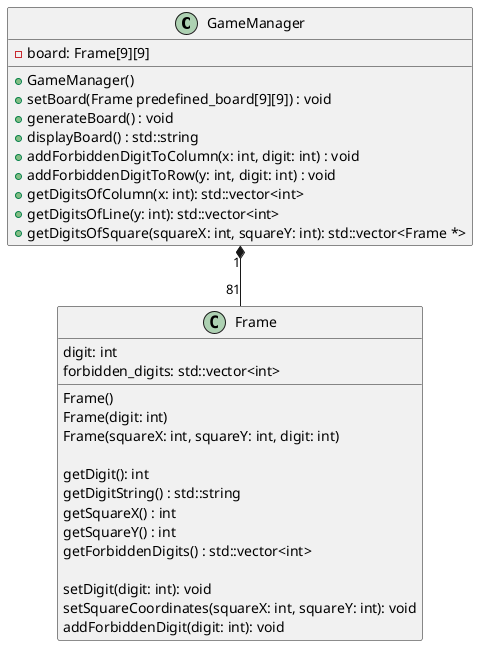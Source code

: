 @startuml class_diagram

class GameManager
{
    - board: Frame[9][9]

    + GameManager()
    + setBoard(Frame predefined_board[9][9]) : void
    + generateBoard() : void
    + displayBoard() : std::string
    + addForbiddenDigitToColumn(x: int, digit: int) : void
    + addForbiddenDigitToRow(y: int, digit: int) : void
    + getDigitsOfColumn(x: int): std::vector<int>
    + getDigitsOfLine(y: int): std::vector<int>
    + getDigitsOfSquare(squareX: int, squareY: int): std::vector<Frame *>
}

class Frame
{
    digit: int
    forbidden_digits: std::vector<int>

    Frame()
    Frame(digit: int)
    Frame(squareX: int, squareY: int, digit: int)

    getDigit(): int
    getDigitString() : std::string
    getSquareX() : int
    getSquareY() : int
    getForbiddenDigits() : std::vector<int>

    setDigit(digit: int): void
    setSquareCoordinates(squareX: int, squareY: int): void
    addForbiddenDigit(digit: int): void
}

GameManager "1" *-- "81" Frame

@enduml